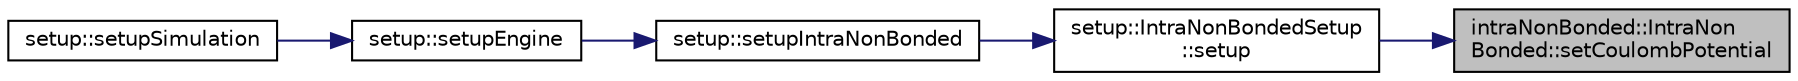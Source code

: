 digraph "intraNonBonded::IntraNonBonded::setCoulombPotential"
{
 // LATEX_PDF_SIZE
  edge [fontname="Helvetica",fontsize="10",labelfontname="Helvetica",labelfontsize="10"];
  node [fontname="Helvetica",fontsize="10",shape=record];
  rankdir="RL";
  Node1 [label="intraNonBonded::IntraNon\lBonded::setCoulombPotential",height=0.2,width=0.4,color="black", fillcolor="grey75", style="filled", fontcolor="black",tooltip=" "];
  Node1 -> Node2 [dir="back",color="midnightblue",fontsize="10",style="solid",fontname="Helvetica"];
  Node2 [label="setup::IntraNonBondedSetup\l::setup",height=0.2,width=0.4,color="black", fillcolor="white", style="filled",URL="$classsetup_1_1IntraNonBondedSetup.html#ab1f65245613fc2b368611b02ad124f89",tooltip="Setup intra non bonded interactions."];
  Node2 -> Node3 [dir="back",color="midnightblue",fontsize="10",style="solid",fontname="Helvetica"];
  Node3 [label="setup::setupIntraNonBonded",height=0.2,width=0.4,color="black", fillcolor="white", style="filled",URL="$namespacesetup.html#a6ce22fdfb227342358b4e2c8bdd6d948",tooltip="wrapper to construct IntraNonBondedSetup object and setup the intra non bonded interactions"];
  Node3 -> Node4 [dir="back",color="midnightblue",fontsize="10",style="solid",fontname="Helvetica"];
  Node4 [label="setup::setupEngine",height=0.2,width=0.4,color="black", fillcolor="white", style="filled",URL="$namespacesetup.html#aa83171046bbca205b3db6e0cd2dbc4e1",tooltip="setup the engine"];
  Node4 -> Node5 [dir="back",color="midnightblue",fontsize="10",style="solid",fontname="Helvetica"];
  Node5 [label="setup::setupSimulation",height=0.2,width=0.4,color="black", fillcolor="white", style="filled",URL="$namespacesetup.html#a1c000cdfa46aed7d8018017635915ae1",tooltip="setup the engine"];
}
